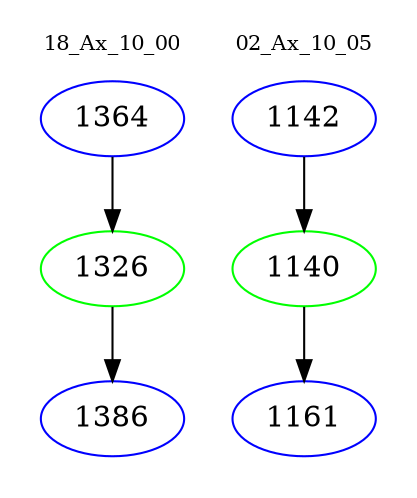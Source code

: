 digraph{
subgraph cluster_0 {
color = white
label = "18_Ax_10_00";
fontsize=10;
T0_1364 [label="1364", color="blue"]
T0_1364 -> T0_1326 [color="black"]
T0_1326 [label="1326", color="green"]
T0_1326 -> T0_1386 [color="black"]
T0_1386 [label="1386", color="blue"]
}
subgraph cluster_1 {
color = white
label = "02_Ax_10_05";
fontsize=10;
T1_1142 [label="1142", color="blue"]
T1_1142 -> T1_1140 [color="black"]
T1_1140 [label="1140", color="green"]
T1_1140 -> T1_1161 [color="black"]
T1_1161 [label="1161", color="blue"]
}
}
